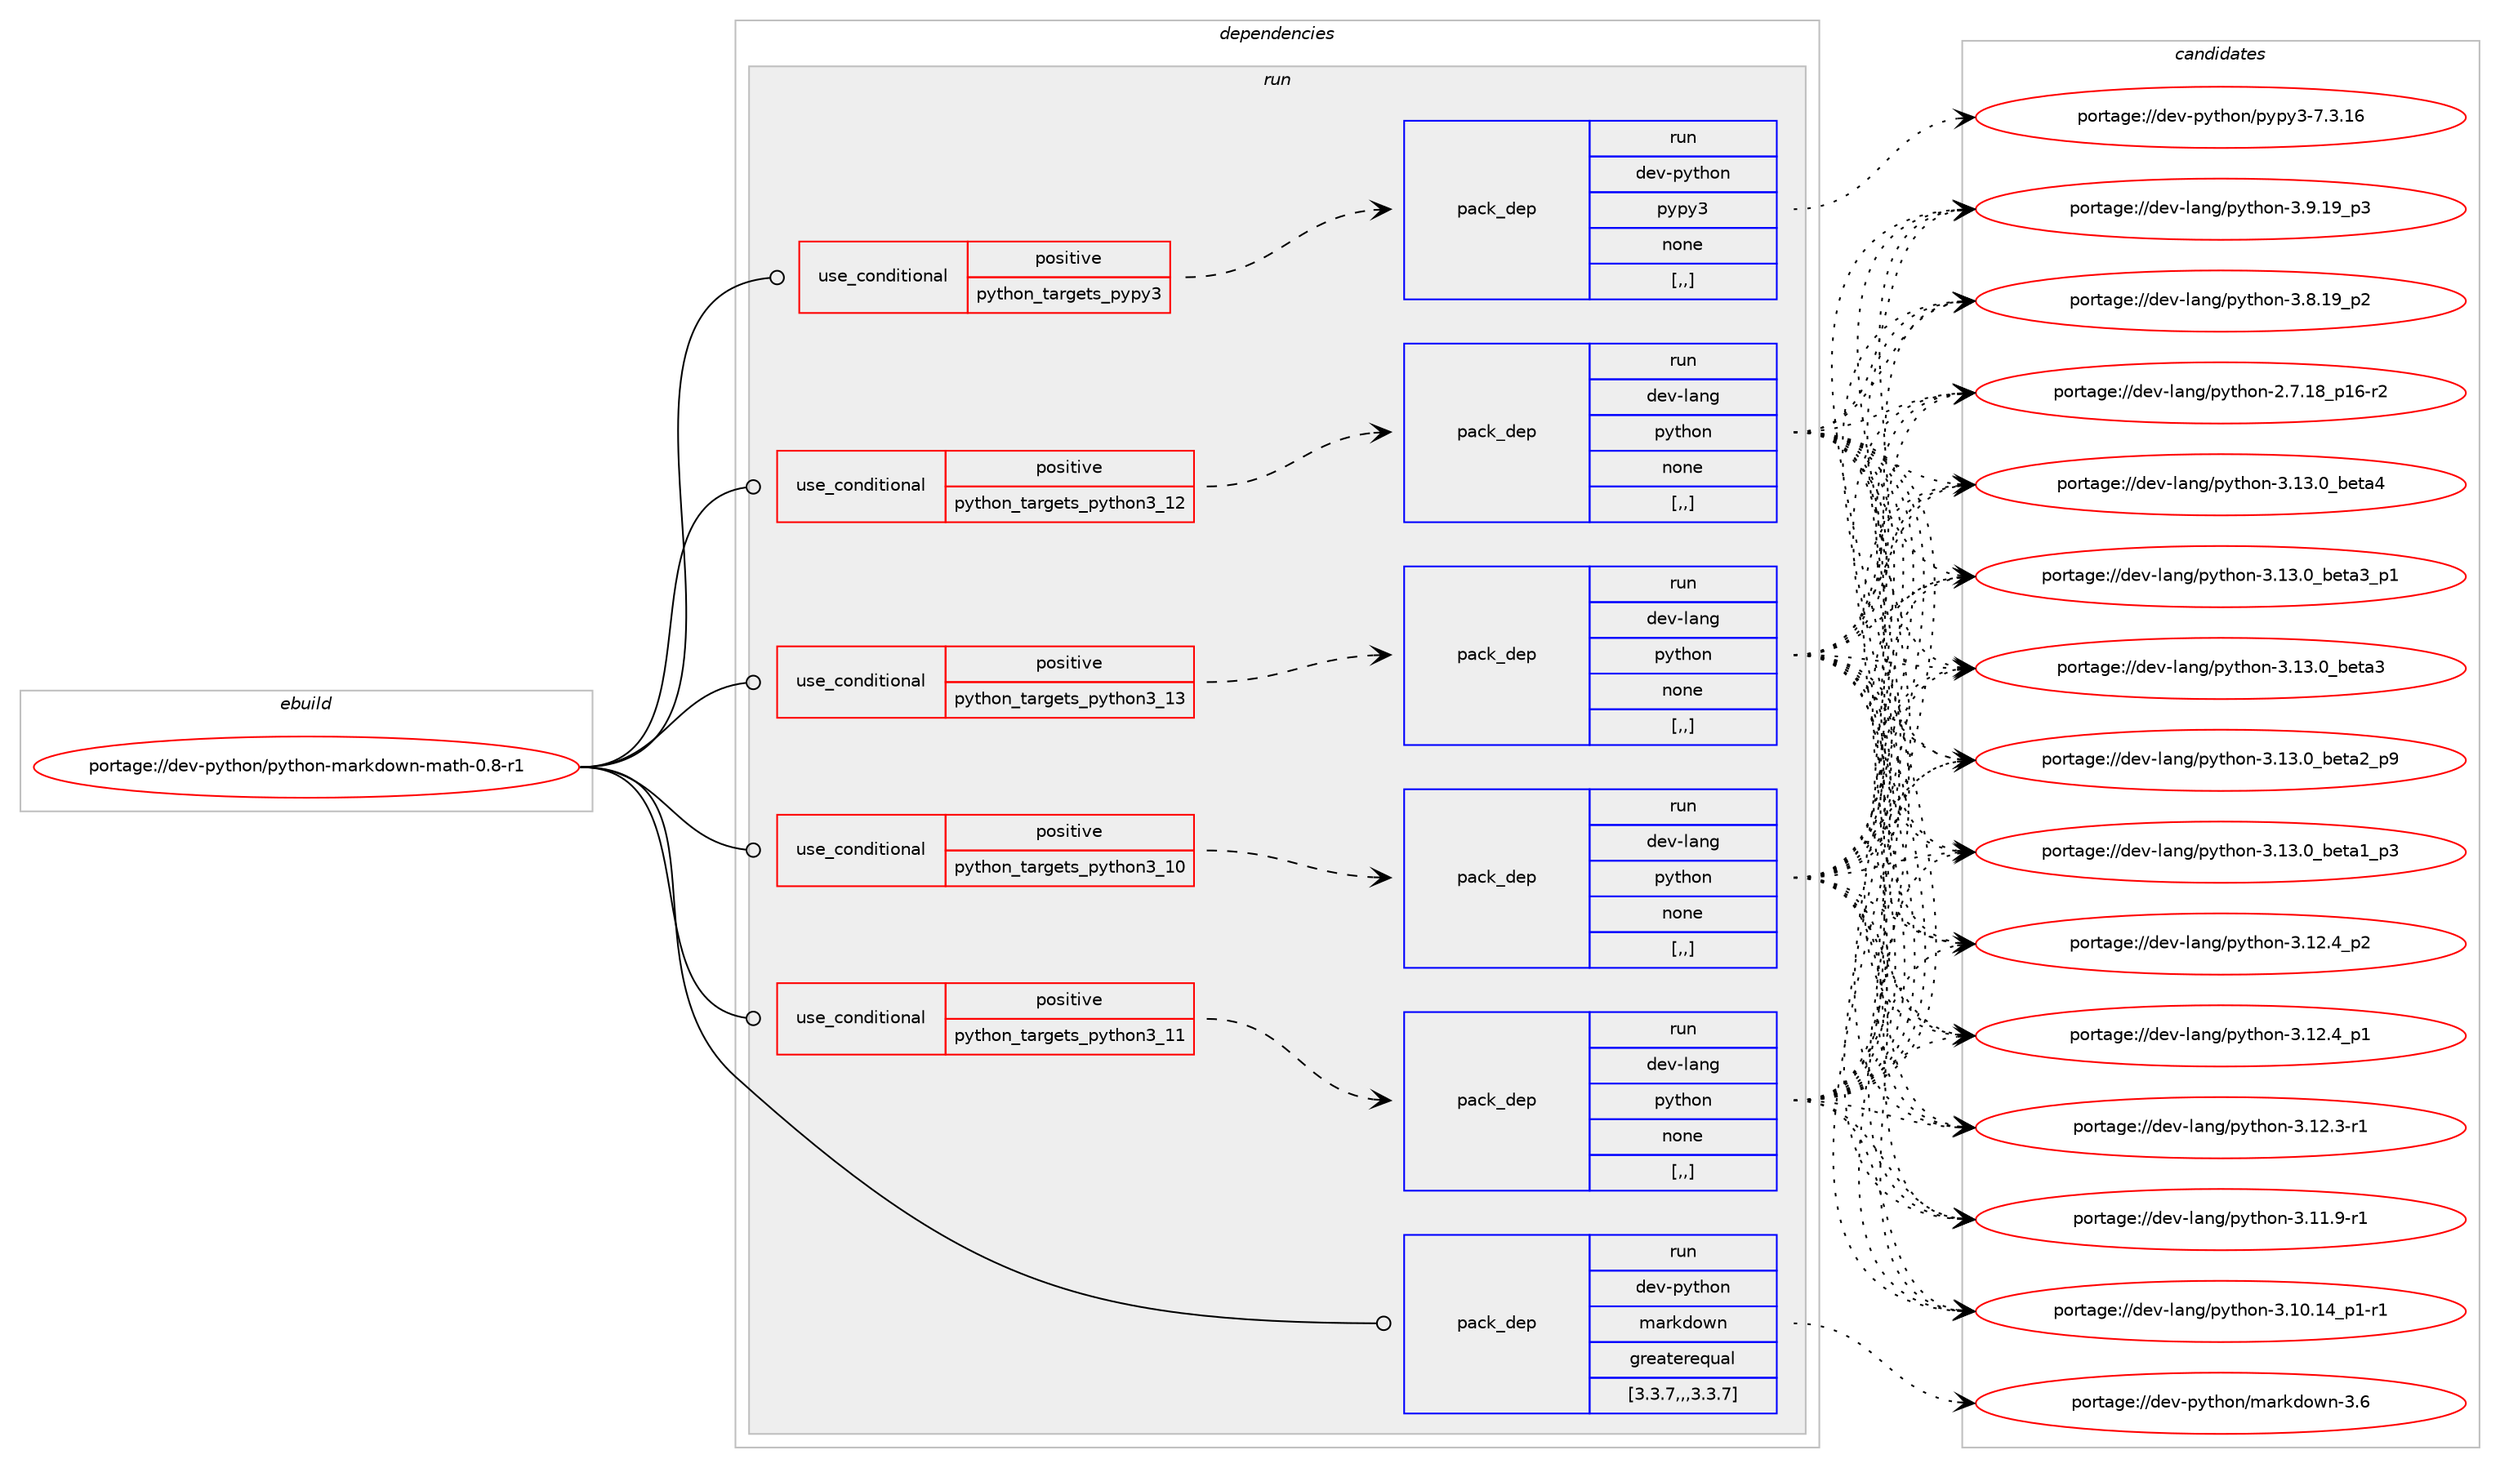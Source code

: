 digraph prolog {

# *************
# Graph options
# *************

newrank=true;
concentrate=true;
compound=true;
graph [rankdir=LR,fontname=Helvetica,fontsize=10,ranksep=1.5];#, ranksep=2.5, nodesep=0.2];
edge  [arrowhead=vee];
node  [fontname=Helvetica,fontsize=10];

# **********
# The ebuild
# **********

subgraph cluster_leftcol {
color=gray;
label=<<i>ebuild</i>>;
id [label="portage://dev-python/python-markdown-math-0.8-r1", color=red, width=4, href="../dev-python/python-markdown-math-0.8-r1.svg"];
}

# ****************
# The dependencies
# ****************

subgraph cluster_midcol {
color=gray;
label=<<i>dependencies</i>>;
subgraph cluster_compile {
fillcolor="#eeeeee";
style=filled;
label=<<i>compile</i>>;
}
subgraph cluster_compileandrun {
fillcolor="#eeeeee";
style=filled;
label=<<i>compile and run</i>>;
}
subgraph cluster_run {
fillcolor="#eeeeee";
style=filled;
label=<<i>run</i>>;
subgraph cond38392 {
dependency160424 [label=<<TABLE BORDER="0" CELLBORDER="1" CELLSPACING="0" CELLPADDING="4"><TR><TD ROWSPAN="3" CELLPADDING="10">use_conditional</TD></TR><TR><TD>positive</TD></TR><TR><TD>python_targets_pypy3</TD></TR></TABLE>>, shape=none, color=red];
subgraph pack120762 {
dependency160425 [label=<<TABLE BORDER="0" CELLBORDER="1" CELLSPACING="0" CELLPADDING="4" WIDTH="220"><TR><TD ROWSPAN="6" CELLPADDING="30">pack_dep</TD></TR><TR><TD WIDTH="110">run</TD></TR><TR><TD>dev-python</TD></TR><TR><TD>pypy3</TD></TR><TR><TD>none</TD></TR><TR><TD>[,,]</TD></TR></TABLE>>, shape=none, color=blue];
}
dependency160424:e -> dependency160425:w [weight=20,style="dashed",arrowhead="vee"];
}
id:e -> dependency160424:w [weight=20,style="solid",arrowhead="odot"];
subgraph cond38393 {
dependency160426 [label=<<TABLE BORDER="0" CELLBORDER="1" CELLSPACING="0" CELLPADDING="4"><TR><TD ROWSPAN="3" CELLPADDING="10">use_conditional</TD></TR><TR><TD>positive</TD></TR><TR><TD>python_targets_python3_10</TD></TR></TABLE>>, shape=none, color=red];
subgraph pack120763 {
dependency160427 [label=<<TABLE BORDER="0" CELLBORDER="1" CELLSPACING="0" CELLPADDING="4" WIDTH="220"><TR><TD ROWSPAN="6" CELLPADDING="30">pack_dep</TD></TR><TR><TD WIDTH="110">run</TD></TR><TR><TD>dev-lang</TD></TR><TR><TD>python</TD></TR><TR><TD>none</TD></TR><TR><TD>[,,]</TD></TR></TABLE>>, shape=none, color=blue];
}
dependency160426:e -> dependency160427:w [weight=20,style="dashed",arrowhead="vee"];
}
id:e -> dependency160426:w [weight=20,style="solid",arrowhead="odot"];
subgraph cond38394 {
dependency160428 [label=<<TABLE BORDER="0" CELLBORDER="1" CELLSPACING="0" CELLPADDING="4"><TR><TD ROWSPAN="3" CELLPADDING="10">use_conditional</TD></TR><TR><TD>positive</TD></TR><TR><TD>python_targets_python3_11</TD></TR></TABLE>>, shape=none, color=red];
subgraph pack120764 {
dependency160429 [label=<<TABLE BORDER="0" CELLBORDER="1" CELLSPACING="0" CELLPADDING="4" WIDTH="220"><TR><TD ROWSPAN="6" CELLPADDING="30">pack_dep</TD></TR><TR><TD WIDTH="110">run</TD></TR><TR><TD>dev-lang</TD></TR><TR><TD>python</TD></TR><TR><TD>none</TD></TR><TR><TD>[,,]</TD></TR></TABLE>>, shape=none, color=blue];
}
dependency160428:e -> dependency160429:w [weight=20,style="dashed",arrowhead="vee"];
}
id:e -> dependency160428:w [weight=20,style="solid",arrowhead="odot"];
subgraph cond38395 {
dependency160430 [label=<<TABLE BORDER="0" CELLBORDER="1" CELLSPACING="0" CELLPADDING="4"><TR><TD ROWSPAN="3" CELLPADDING="10">use_conditional</TD></TR><TR><TD>positive</TD></TR><TR><TD>python_targets_python3_12</TD></TR></TABLE>>, shape=none, color=red];
subgraph pack120765 {
dependency160431 [label=<<TABLE BORDER="0" CELLBORDER="1" CELLSPACING="0" CELLPADDING="4" WIDTH="220"><TR><TD ROWSPAN="6" CELLPADDING="30">pack_dep</TD></TR><TR><TD WIDTH="110">run</TD></TR><TR><TD>dev-lang</TD></TR><TR><TD>python</TD></TR><TR><TD>none</TD></TR><TR><TD>[,,]</TD></TR></TABLE>>, shape=none, color=blue];
}
dependency160430:e -> dependency160431:w [weight=20,style="dashed",arrowhead="vee"];
}
id:e -> dependency160430:w [weight=20,style="solid",arrowhead="odot"];
subgraph cond38396 {
dependency160432 [label=<<TABLE BORDER="0" CELLBORDER="1" CELLSPACING="0" CELLPADDING="4"><TR><TD ROWSPAN="3" CELLPADDING="10">use_conditional</TD></TR><TR><TD>positive</TD></TR><TR><TD>python_targets_python3_13</TD></TR></TABLE>>, shape=none, color=red];
subgraph pack120766 {
dependency160433 [label=<<TABLE BORDER="0" CELLBORDER="1" CELLSPACING="0" CELLPADDING="4" WIDTH="220"><TR><TD ROWSPAN="6" CELLPADDING="30">pack_dep</TD></TR><TR><TD WIDTH="110">run</TD></TR><TR><TD>dev-lang</TD></TR><TR><TD>python</TD></TR><TR><TD>none</TD></TR><TR><TD>[,,]</TD></TR></TABLE>>, shape=none, color=blue];
}
dependency160432:e -> dependency160433:w [weight=20,style="dashed",arrowhead="vee"];
}
id:e -> dependency160432:w [weight=20,style="solid",arrowhead="odot"];
subgraph pack120767 {
dependency160434 [label=<<TABLE BORDER="0" CELLBORDER="1" CELLSPACING="0" CELLPADDING="4" WIDTH="220"><TR><TD ROWSPAN="6" CELLPADDING="30">pack_dep</TD></TR><TR><TD WIDTH="110">run</TD></TR><TR><TD>dev-python</TD></TR><TR><TD>markdown</TD></TR><TR><TD>greaterequal</TD></TR><TR><TD>[3.3.7,,,3.3.7]</TD></TR></TABLE>>, shape=none, color=blue];
}
id:e -> dependency160434:w [weight=20,style="solid",arrowhead="odot"];
}
}

# **************
# The candidates
# **************

subgraph cluster_choices {
rank=same;
color=gray;
label=<<i>candidates</i>>;

subgraph choice120762 {
color=black;
nodesep=1;
choice10010111845112121116104111110471121211121215145554651464954 [label="portage://dev-python/pypy3-7.3.16", color=red, width=4,href="../dev-python/pypy3-7.3.16.svg"];
dependency160425:e -> choice10010111845112121116104111110471121211121215145554651464954:w [style=dotted,weight="100"];
}
subgraph choice120763 {
color=black;
nodesep=1;
choice1001011184510897110103471121211161041111104551464951464895981011169752 [label="portage://dev-lang/python-3.13.0_beta4", color=red, width=4,href="../dev-lang/python-3.13.0_beta4.svg"];
choice10010111845108971101034711212111610411111045514649514648959810111697519511249 [label="portage://dev-lang/python-3.13.0_beta3_p1", color=red, width=4,href="../dev-lang/python-3.13.0_beta3_p1.svg"];
choice1001011184510897110103471121211161041111104551464951464895981011169751 [label="portage://dev-lang/python-3.13.0_beta3", color=red, width=4,href="../dev-lang/python-3.13.0_beta3.svg"];
choice10010111845108971101034711212111610411111045514649514648959810111697509511257 [label="portage://dev-lang/python-3.13.0_beta2_p9", color=red, width=4,href="../dev-lang/python-3.13.0_beta2_p9.svg"];
choice10010111845108971101034711212111610411111045514649514648959810111697499511251 [label="portage://dev-lang/python-3.13.0_beta1_p3", color=red, width=4,href="../dev-lang/python-3.13.0_beta1_p3.svg"];
choice100101118451089711010347112121116104111110455146495046529511250 [label="portage://dev-lang/python-3.12.4_p2", color=red, width=4,href="../dev-lang/python-3.12.4_p2.svg"];
choice100101118451089711010347112121116104111110455146495046529511249 [label="portage://dev-lang/python-3.12.4_p1", color=red, width=4,href="../dev-lang/python-3.12.4_p1.svg"];
choice100101118451089711010347112121116104111110455146495046514511449 [label="portage://dev-lang/python-3.12.3-r1", color=red, width=4,href="../dev-lang/python-3.12.3-r1.svg"];
choice100101118451089711010347112121116104111110455146494946574511449 [label="portage://dev-lang/python-3.11.9-r1", color=red, width=4,href="../dev-lang/python-3.11.9-r1.svg"];
choice100101118451089711010347112121116104111110455146494846495295112494511449 [label="portage://dev-lang/python-3.10.14_p1-r1", color=red, width=4,href="../dev-lang/python-3.10.14_p1-r1.svg"];
choice100101118451089711010347112121116104111110455146574649579511251 [label="portage://dev-lang/python-3.9.19_p3", color=red, width=4,href="../dev-lang/python-3.9.19_p3.svg"];
choice100101118451089711010347112121116104111110455146564649579511250 [label="portage://dev-lang/python-3.8.19_p2", color=red, width=4,href="../dev-lang/python-3.8.19_p2.svg"];
choice100101118451089711010347112121116104111110455046554649569511249544511450 [label="portage://dev-lang/python-2.7.18_p16-r2", color=red, width=4,href="../dev-lang/python-2.7.18_p16-r2.svg"];
dependency160427:e -> choice1001011184510897110103471121211161041111104551464951464895981011169752:w [style=dotted,weight="100"];
dependency160427:e -> choice10010111845108971101034711212111610411111045514649514648959810111697519511249:w [style=dotted,weight="100"];
dependency160427:e -> choice1001011184510897110103471121211161041111104551464951464895981011169751:w [style=dotted,weight="100"];
dependency160427:e -> choice10010111845108971101034711212111610411111045514649514648959810111697509511257:w [style=dotted,weight="100"];
dependency160427:e -> choice10010111845108971101034711212111610411111045514649514648959810111697499511251:w [style=dotted,weight="100"];
dependency160427:e -> choice100101118451089711010347112121116104111110455146495046529511250:w [style=dotted,weight="100"];
dependency160427:e -> choice100101118451089711010347112121116104111110455146495046529511249:w [style=dotted,weight="100"];
dependency160427:e -> choice100101118451089711010347112121116104111110455146495046514511449:w [style=dotted,weight="100"];
dependency160427:e -> choice100101118451089711010347112121116104111110455146494946574511449:w [style=dotted,weight="100"];
dependency160427:e -> choice100101118451089711010347112121116104111110455146494846495295112494511449:w [style=dotted,weight="100"];
dependency160427:e -> choice100101118451089711010347112121116104111110455146574649579511251:w [style=dotted,weight="100"];
dependency160427:e -> choice100101118451089711010347112121116104111110455146564649579511250:w [style=dotted,weight="100"];
dependency160427:e -> choice100101118451089711010347112121116104111110455046554649569511249544511450:w [style=dotted,weight="100"];
}
subgraph choice120764 {
color=black;
nodesep=1;
choice1001011184510897110103471121211161041111104551464951464895981011169752 [label="portage://dev-lang/python-3.13.0_beta4", color=red, width=4,href="../dev-lang/python-3.13.0_beta4.svg"];
choice10010111845108971101034711212111610411111045514649514648959810111697519511249 [label="portage://dev-lang/python-3.13.0_beta3_p1", color=red, width=4,href="../dev-lang/python-3.13.0_beta3_p1.svg"];
choice1001011184510897110103471121211161041111104551464951464895981011169751 [label="portage://dev-lang/python-3.13.0_beta3", color=red, width=4,href="../dev-lang/python-3.13.0_beta3.svg"];
choice10010111845108971101034711212111610411111045514649514648959810111697509511257 [label="portage://dev-lang/python-3.13.0_beta2_p9", color=red, width=4,href="../dev-lang/python-3.13.0_beta2_p9.svg"];
choice10010111845108971101034711212111610411111045514649514648959810111697499511251 [label="portage://dev-lang/python-3.13.0_beta1_p3", color=red, width=4,href="../dev-lang/python-3.13.0_beta1_p3.svg"];
choice100101118451089711010347112121116104111110455146495046529511250 [label="portage://dev-lang/python-3.12.4_p2", color=red, width=4,href="../dev-lang/python-3.12.4_p2.svg"];
choice100101118451089711010347112121116104111110455146495046529511249 [label="portage://dev-lang/python-3.12.4_p1", color=red, width=4,href="../dev-lang/python-3.12.4_p1.svg"];
choice100101118451089711010347112121116104111110455146495046514511449 [label="portage://dev-lang/python-3.12.3-r1", color=red, width=4,href="../dev-lang/python-3.12.3-r1.svg"];
choice100101118451089711010347112121116104111110455146494946574511449 [label="portage://dev-lang/python-3.11.9-r1", color=red, width=4,href="../dev-lang/python-3.11.9-r1.svg"];
choice100101118451089711010347112121116104111110455146494846495295112494511449 [label="portage://dev-lang/python-3.10.14_p1-r1", color=red, width=4,href="../dev-lang/python-3.10.14_p1-r1.svg"];
choice100101118451089711010347112121116104111110455146574649579511251 [label="portage://dev-lang/python-3.9.19_p3", color=red, width=4,href="../dev-lang/python-3.9.19_p3.svg"];
choice100101118451089711010347112121116104111110455146564649579511250 [label="portage://dev-lang/python-3.8.19_p2", color=red, width=4,href="../dev-lang/python-3.8.19_p2.svg"];
choice100101118451089711010347112121116104111110455046554649569511249544511450 [label="portage://dev-lang/python-2.7.18_p16-r2", color=red, width=4,href="../dev-lang/python-2.7.18_p16-r2.svg"];
dependency160429:e -> choice1001011184510897110103471121211161041111104551464951464895981011169752:w [style=dotted,weight="100"];
dependency160429:e -> choice10010111845108971101034711212111610411111045514649514648959810111697519511249:w [style=dotted,weight="100"];
dependency160429:e -> choice1001011184510897110103471121211161041111104551464951464895981011169751:w [style=dotted,weight="100"];
dependency160429:e -> choice10010111845108971101034711212111610411111045514649514648959810111697509511257:w [style=dotted,weight="100"];
dependency160429:e -> choice10010111845108971101034711212111610411111045514649514648959810111697499511251:w [style=dotted,weight="100"];
dependency160429:e -> choice100101118451089711010347112121116104111110455146495046529511250:w [style=dotted,weight="100"];
dependency160429:e -> choice100101118451089711010347112121116104111110455146495046529511249:w [style=dotted,weight="100"];
dependency160429:e -> choice100101118451089711010347112121116104111110455146495046514511449:w [style=dotted,weight="100"];
dependency160429:e -> choice100101118451089711010347112121116104111110455146494946574511449:w [style=dotted,weight="100"];
dependency160429:e -> choice100101118451089711010347112121116104111110455146494846495295112494511449:w [style=dotted,weight="100"];
dependency160429:e -> choice100101118451089711010347112121116104111110455146574649579511251:w [style=dotted,weight="100"];
dependency160429:e -> choice100101118451089711010347112121116104111110455146564649579511250:w [style=dotted,weight="100"];
dependency160429:e -> choice100101118451089711010347112121116104111110455046554649569511249544511450:w [style=dotted,weight="100"];
}
subgraph choice120765 {
color=black;
nodesep=1;
choice1001011184510897110103471121211161041111104551464951464895981011169752 [label="portage://dev-lang/python-3.13.0_beta4", color=red, width=4,href="../dev-lang/python-3.13.0_beta4.svg"];
choice10010111845108971101034711212111610411111045514649514648959810111697519511249 [label="portage://dev-lang/python-3.13.0_beta3_p1", color=red, width=4,href="../dev-lang/python-3.13.0_beta3_p1.svg"];
choice1001011184510897110103471121211161041111104551464951464895981011169751 [label="portage://dev-lang/python-3.13.0_beta3", color=red, width=4,href="../dev-lang/python-3.13.0_beta3.svg"];
choice10010111845108971101034711212111610411111045514649514648959810111697509511257 [label="portage://dev-lang/python-3.13.0_beta2_p9", color=red, width=4,href="../dev-lang/python-3.13.0_beta2_p9.svg"];
choice10010111845108971101034711212111610411111045514649514648959810111697499511251 [label="portage://dev-lang/python-3.13.0_beta1_p3", color=red, width=4,href="../dev-lang/python-3.13.0_beta1_p3.svg"];
choice100101118451089711010347112121116104111110455146495046529511250 [label="portage://dev-lang/python-3.12.4_p2", color=red, width=4,href="../dev-lang/python-3.12.4_p2.svg"];
choice100101118451089711010347112121116104111110455146495046529511249 [label="portage://dev-lang/python-3.12.4_p1", color=red, width=4,href="../dev-lang/python-3.12.4_p1.svg"];
choice100101118451089711010347112121116104111110455146495046514511449 [label="portage://dev-lang/python-3.12.3-r1", color=red, width=4,href="../dev-lang/python-3.12.3-r1.svg"];
choice100101118451089711010347112121116104111110455146494946574511449 [label="portage://dev-lang/python-3.11.9-r1", color=red, width=4,href="../dev-lang/python-3.11.9-r1.svg"];
choice100101118451089711010347112121116104111110455146494846495295112494511449 [label="portage://dev-lang/python-3.10.14_p1-r1", color=red, width=4,href="../dev-lang/python-3.10.14_p1-r1.svg"];
choice100101118451089711010347112121116104111110455146574649579511251 [label="portage://dev-lang/python-3.9.19_p3", color=red, width=4,href="../dev-lang/python-3.9.19_p3.svg"];
choice100101118451089711010347112121116104111110455146564649579511250 [label="portage://dev-lang/python-3.8.19_p2", color=red, width=4,href="../dev-lang/python-3.8.19_p2.svg"];
choice100101118451089711010347112121116104111110455046554649569511249544511450 [label="portage://dev-lang/python-2.7.18_p16-r2", color=red, width=4,href="../dev-lang/python-2.7.18_p16-r2.svg"];
dependency160431:e -> choice1001011184510897110103471121211161041111104551464951464895981011169752:w [style=dotted,weight="100"];
dependency160431:e -> choice10010111845108971101034711212111610411111045514649514648959810111697519511249:w [style=dotted,weight="100"];
dependency160431:e -> choice1001011184510897110103471121211161041111104551464951464895981011169751:w [style=dotted,weight="100"];
dependency160431:e -> choice10010111845108971101034711212111610411111045514649514648959810111697509511257:w [style=dotted,weight="100"];
dependency160431:e -> choice10010111845108971101034711212111610411111045514649514648959810111697499511251:w [style=dotted,weight="100"];
dependency160431:e -> choice100101118451089711010347112121116104111110455146495046529511250:w [style=dotted,weight="100"];
dependency160431:e -> choice100101118451089711010347112121116104111110455146495046529511249:w [style=dotted,weight="100"];
dependency160431:e -> choice100101118451089711010347112121116104111110455146495046514511449:w [style=dotted,weight="100"];
dependency160431:e -> choice100101118451089711010347112121116104111110455146494946574511449:w [style=dotted,weight="100"];
dependency160431:e -> choice100101118451089711010347112121116104111110455146494846495295112494511449:w [style=dotted,weight="100"];
dependency160431:e -> choice100101118451089711010347112121116104111110455146574649579511251:w [style=dotted,weight="100"];
dependency160431:e -> choice100101118451089711010347112121116104111110455146564649579511250:w [style=dotted,weight="100"];
dependency160431:e -> choice100101118451089711010347112121116104111110455046554649569511249544511450:w [style=dotted,weight="100"];
}
subgraph choice120766 {
color=black;
nodesep=1;
choice1001011184510897110103471121211161041111104551464951464895981011169752 [label="portage://dev-lang/python-3.13.0_beta4", color=red, width=4,href="../dev-lang/python-3.13.0_beta4.svg"];
choice10010111845108971101034711212111610411111045514649514648959810111697519511249 [label="portage://dev-lang/python-3.13.0_beta3_p1", color=red, width=4,href="../dev-lang/python-3.13.0_beta3_p1.svg"];
choice1001011184510897110103471121211161041111104551464951464895981011169751 [label="portage://dev-lang/python-3.13.0_beta3", color=red, width=4,href="../dev-lang/python-3.13.0_beta3.svg"];
choice10010111845108971101034711212111610411111045514649514648959810111697509511257 [label="portage://dev-lang/python-3.13.0_beta2_p9", color=red, width=4,href="../dev-lang/python-3.13.0_beta2_p9.svg"];
choice10010111845108971101034711212111610411111045514649514648959810111697499511251 [label="portage://dev-lang/python-3.13.0_beta1_p3", color=red, width=4,href="../dev-lang/python-3.13.0_beta1_p3.svg"];
choice100101118451089711010347112121116104111110455146495046529511250 [label="portage://dev-lang/python-3.12.4_p2", color=red, width=4,href="../dev-lang/python-3.12.4_p2.svg"];
choice100101118451089711010347112121116104111110455146495046529511249 [label="portage://dev-lang/python-3.12.4_p1", color=red, width=4,href="../dev-lang/python-3.12.4_p1.svg"];
choice100101118451089711010347112121116104111110455146495046514511449 [label="portage://dev-lang/python-3.12.3-r1", color=red, width=4,href="../dev-lang/python-3.12.3-r1.svg"];
choice100101118451089711010347112121116104111110455146494946574511449 [label="portage://dev-lang/python-3.11.9-r1", color=red, width=4,href="../dev-lang/python-3.11.9-r1.svg"];
choice100101118451089711010347112121116104111110455146494846495295112494511449 [label="portage://dev-lang/python-3.10.14_p1-r1", color=red, width=4,href="../dev-lang/python-3.10.14_p1-r1.svg"];
choice100101118451089711010347112121116104111110455146574649579511251 [label="portage://dev-lang/python-3.9.19_p3", color=red, width=4,href="../dev-lang/python-3.9.19_p3.svg"];
choice100101118451089711010347112121116104111110455146564649579511250 [label="portage://dev-lang/python-3.8.19_p2", color=red, width=4,href="../dev-lang/python-3.8.19_p2.svg"];
choice100101118451089711010347112121116104111110455046554649569511249544511450 [label="portage://dev-lang/python-2.7.18_p16-r2", color=red, width=4,href="../dev-lang/python-2.7.18_p16-r2.svg"];
dependency160433:e -> choice1001011184510897110103471121211161041111104551464951464895981011169752:w [style=dotted,weight="100"];
dependency160433:e -> choice10010111845108971101034711212111610411111045514649514648959810111697519511249:w [style=dotted,weight="100"];
dependency160433:e -> choice1001011184510897110103471121211161041111104551464951464895981011169751:w [style=dotted,weight="100"];
dependency160433:e -> choice10010111845108971101034711212111610411111045514649514648959810111697509511257:w [style=dotted,weight="100"];
dependency160433:e -> choice10010111845108971101034711212111610411111045514649514648959810111697499511251:w [style=dotted,weight="100"];
dependency160433:e -> choice100101118451089711010347112121116104111110455146495046529511250:w [style=dotted,weight="100"];
dependency160433:e -> choice100101118451089711010347112121116104111110455146495046529511249:w [style=dotted,weight="100"];
dependency160433:e -> choice100101118451089711010347112121116104111110455146495046514511449:w [style=dotted,weight="100"];
dependency160433:e -> choice100101118451089711010347112121116104111110455146494946574511449:w [style=dotted,weight="100"];
dependency160433:e -> choice100101118451089711010347112121116104111110455146494846495295112494511449:w [style=dotted,weight="100"];
dependency160433:e -> choice100101118451089711010347112121116104111110455146574649579511251:w [style=dotted,weight="100"];
dependency160433:e -> choice100101118451089711010347112121116104111110455146564649579511250:w [style=dotted,weight="100"];
dependency160433:e -> choice100101118451089711010347112121116104111110455046554649569511249544511450:w [style=dotted,weight="100"];
}
subgraph choice120767 {
color=black;
nodesep=1;
choice10010111845112121116104111110471099711410710011111911045514654 [label="portage://dev-python/markdown-3.6", color=red, width=4,href="../dev-python/markdown-3.6.svg"];
dependency160434:e -> choice10010111845112121116104111110471099711410710011111911045514654:w [style=dotted,weight="100"];
}
}

}
